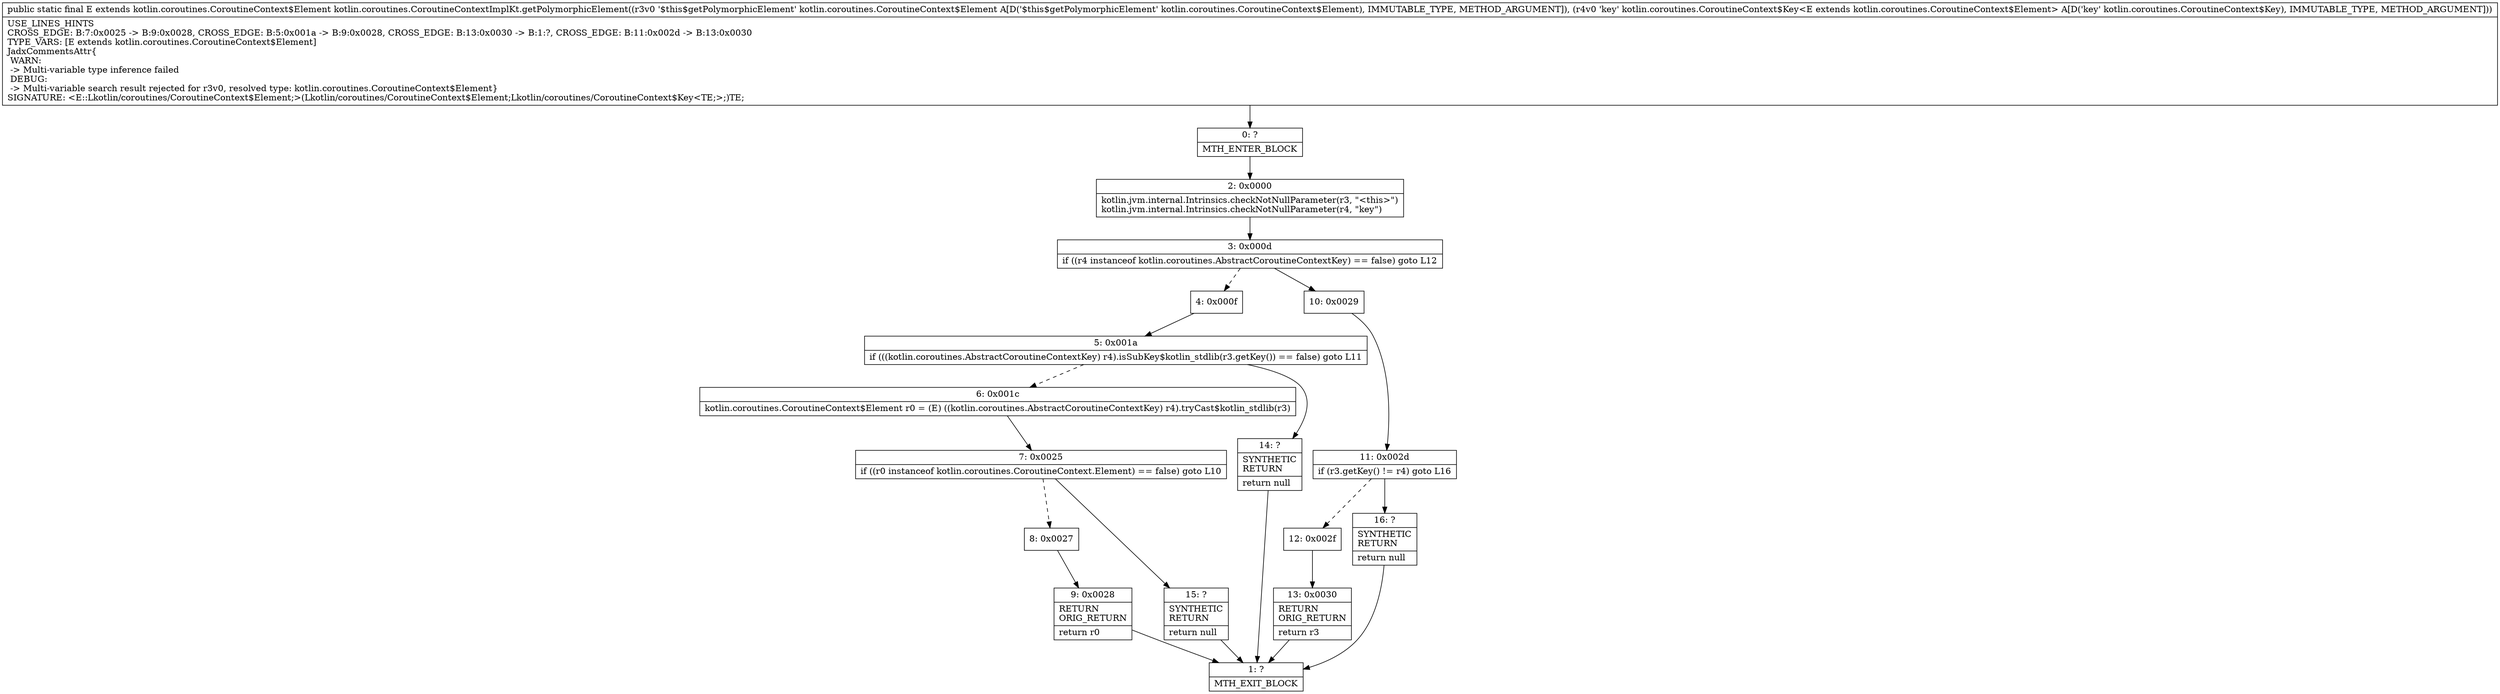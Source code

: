 digraph "CFG forkotlin.coroutines.CoroutineContextImplKt.getPolymorphicElement(Lkotlin\/coroutines\/CoroutineContext$Element;Lkotlin\/coroutines\/CoroutineContext$Key;)Lkotlin\/coroutines\/CoroutineContext$Element;" {
Node_0 [shape=record,label="{0\:\ ?|MTH_ENTER_BLOCK\l}"];
Node_2 [shape=record,label="{2\:\ 0x0000|kotlin.jvm.internal.Intrinsics.checkNotNullParameter(r3, \"\<this\>\")\lkotlin.jvm.internal.Intrinsics.checkNotNullParameter(r4, \"key\")\l}"];
Node_3 [shape=record,label="{3\:\ 0x000d|if ((r4 instanceof kotlin.coroutines.AbstractCoroutineContextKey) == false) goto L12\l}"];
Node_4 [shape=record,label="{4\:\ 0x000f}"];
Node_5 [shape=record,label="{5\:\ 0x001a|if (((kotlin.coroutines.AbstractCoroutineContextKey) r4).isSubKey$kotlin_stdlib(r3.getKey()) == false) goto L11\l}"];
Node_6 [shape=record,label="{6\:\ 0x001c|kotlin.coroutines.CoroutineContext$Element r0 = (E) ((kotlin.coroutines.AbstractCoroutineContextKey) r4).tryCast$kotlin_stdlib(r3)\l}"];
Node_7 [shape=record,label="{7\:\ 0x0025|if ((r0 instanceof kotlin.coroutines.CoroutineContext.Element) == false) goto L10\l}"];
Node_8 [shape=record,label="{8\:\ 0x0027}"];
Node_9 [shape=record,label="{9\:\ 0x0028|RETURN\lORIG_RETURN\l|return r0\l}"];
Node_1 [shape=record,label="{1\:\ ?|MTH_EXIT_BLOCK\l}"];
Node_15 [shape=record,label="{15\:\ ?|SYNTHETIC\lRETURN\l|return null\l}"];
Node_14 [shape=record,label="{14\:\ ?|SYNTHETIC\lRETURN\l|return null\l}"];
Node_10 [shape=record,label="{10\:\ 0x0029}"];
Node_11 [shape=record,label="{11\:\ 0x002d|if (r3.getKey() != r4) goto L16\l}"];
Node_12 [shape=record,label="{12\:\ 0x002f}"];
Node_13 [shape=record,label="{13\:\ 0x0030|RETURN\lORIG_RETURN\l|return r3\l}"];
Node_16 [shape=record,label="{16\:\ ?|SYNTHETIC\lRETURN\l|return null\l}"];
MethodNode[shape=record,label="{public static final E extends kotlin.coroutines.CoroutineContext$Element kotlin.coroutines.CoroutineContextImplKt.getPolymorphicElement((r3v0 '$this$getPolymorphicElement' kotlin.coroutines.CoroutineContext$Element A[D('$this$getPolymorphicElement' kotlin.coroutines.CoroutineContext$Element), IMMUTABLE_TYPE, METHOD_ARGUMENT]), (r4v0 'key' kotlin.coroutines.CoroutineContext$Key\<E extends kotlin.coroutines.CoroutineContext$Element\> A[D('key' kotlin.coroutines.CoroutineContext$Key), IMMUTABLE_TYPE, METHOD_ARGUMENT]))  | USE_LINES_HINTS\lCROSS_EDGE: B:7:0x0025 \-\> B:9:0x0028, CROSS_EDGE: B:5:0x001a \-\> B:9:0x0028, CROSS_EDGE: B:13:0x0030 \-\> B:1:?, CROSS_EDGE: B:11:0x002d \-\> B:13:0x0030\lTYPE_VARS: [E extends kotlin.coroutines.CoroutineContext$Element]\lJadxCommentsAttr\{\l WARN: \l \-\> Multi\-variable type inference failed\l DEBUG: \l \-\> Multi\-variable search result rejected for r3v0, resolved type: kotlin.coroutines.CoroutineContext$Element\}\lSIGNATURE: \<E::Lkotlin\/coroutines\/CoroutineContext$Element;\>(Lkotlin\/coroutines\/CoroutineContext$Element;Lkotlin\/coroutines\/CoroutineContext$Key\<TE;\>;)TE;\l}"];
MethodNode -> Node_0;Node_0 -> Node_2;
Node_2 -> Node_3;
Node_3 -> Node_4[style=dashed];
Node_3 -> Node_10;
Node_4 -> Node_5;
Node_5 -> Node_6[style=dashed];
Node_5 -> Node_14;
Node_6 -> Node_7;
Node_7 -> Node_8[style=dashed];
Node_7 -> Node_15;
Node_8 -> Node_9;
Node_9 -> Node_1;
Node_15 -> Node_1;
Node_14 -> Node_1;
Node_10 -> Node_11;
Node_11 -> Node_12[style=dashed];
Node_11 -> Node_16;
Node_12 -> Node_13;
Node_13 -> Node_1;
Node_16 -> Node_1;
}

